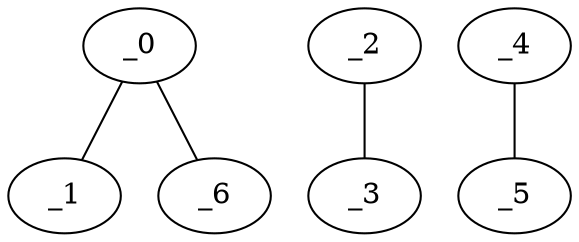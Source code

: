 graph HP1_0112 {
	_0	 [x="0.96",
		y="2.86"];
	_1	 [x="0.846968",
		y="0.615767"];
	_0 -- _1;
	_6	 [x="2.19405",
		y="2.16962"];
	_0 -- _6;
	_2	 [x="2.11247",
		y="0.695179"];
	_3	 [x="2.13774",
		y="2.82005"];
	_2 -- _3;
	_4	 [x="0.749003",
		y="1.83501"];
	_5	 [x="2.27105",
		y="1.65546"];
	_4 -- _5;
}
